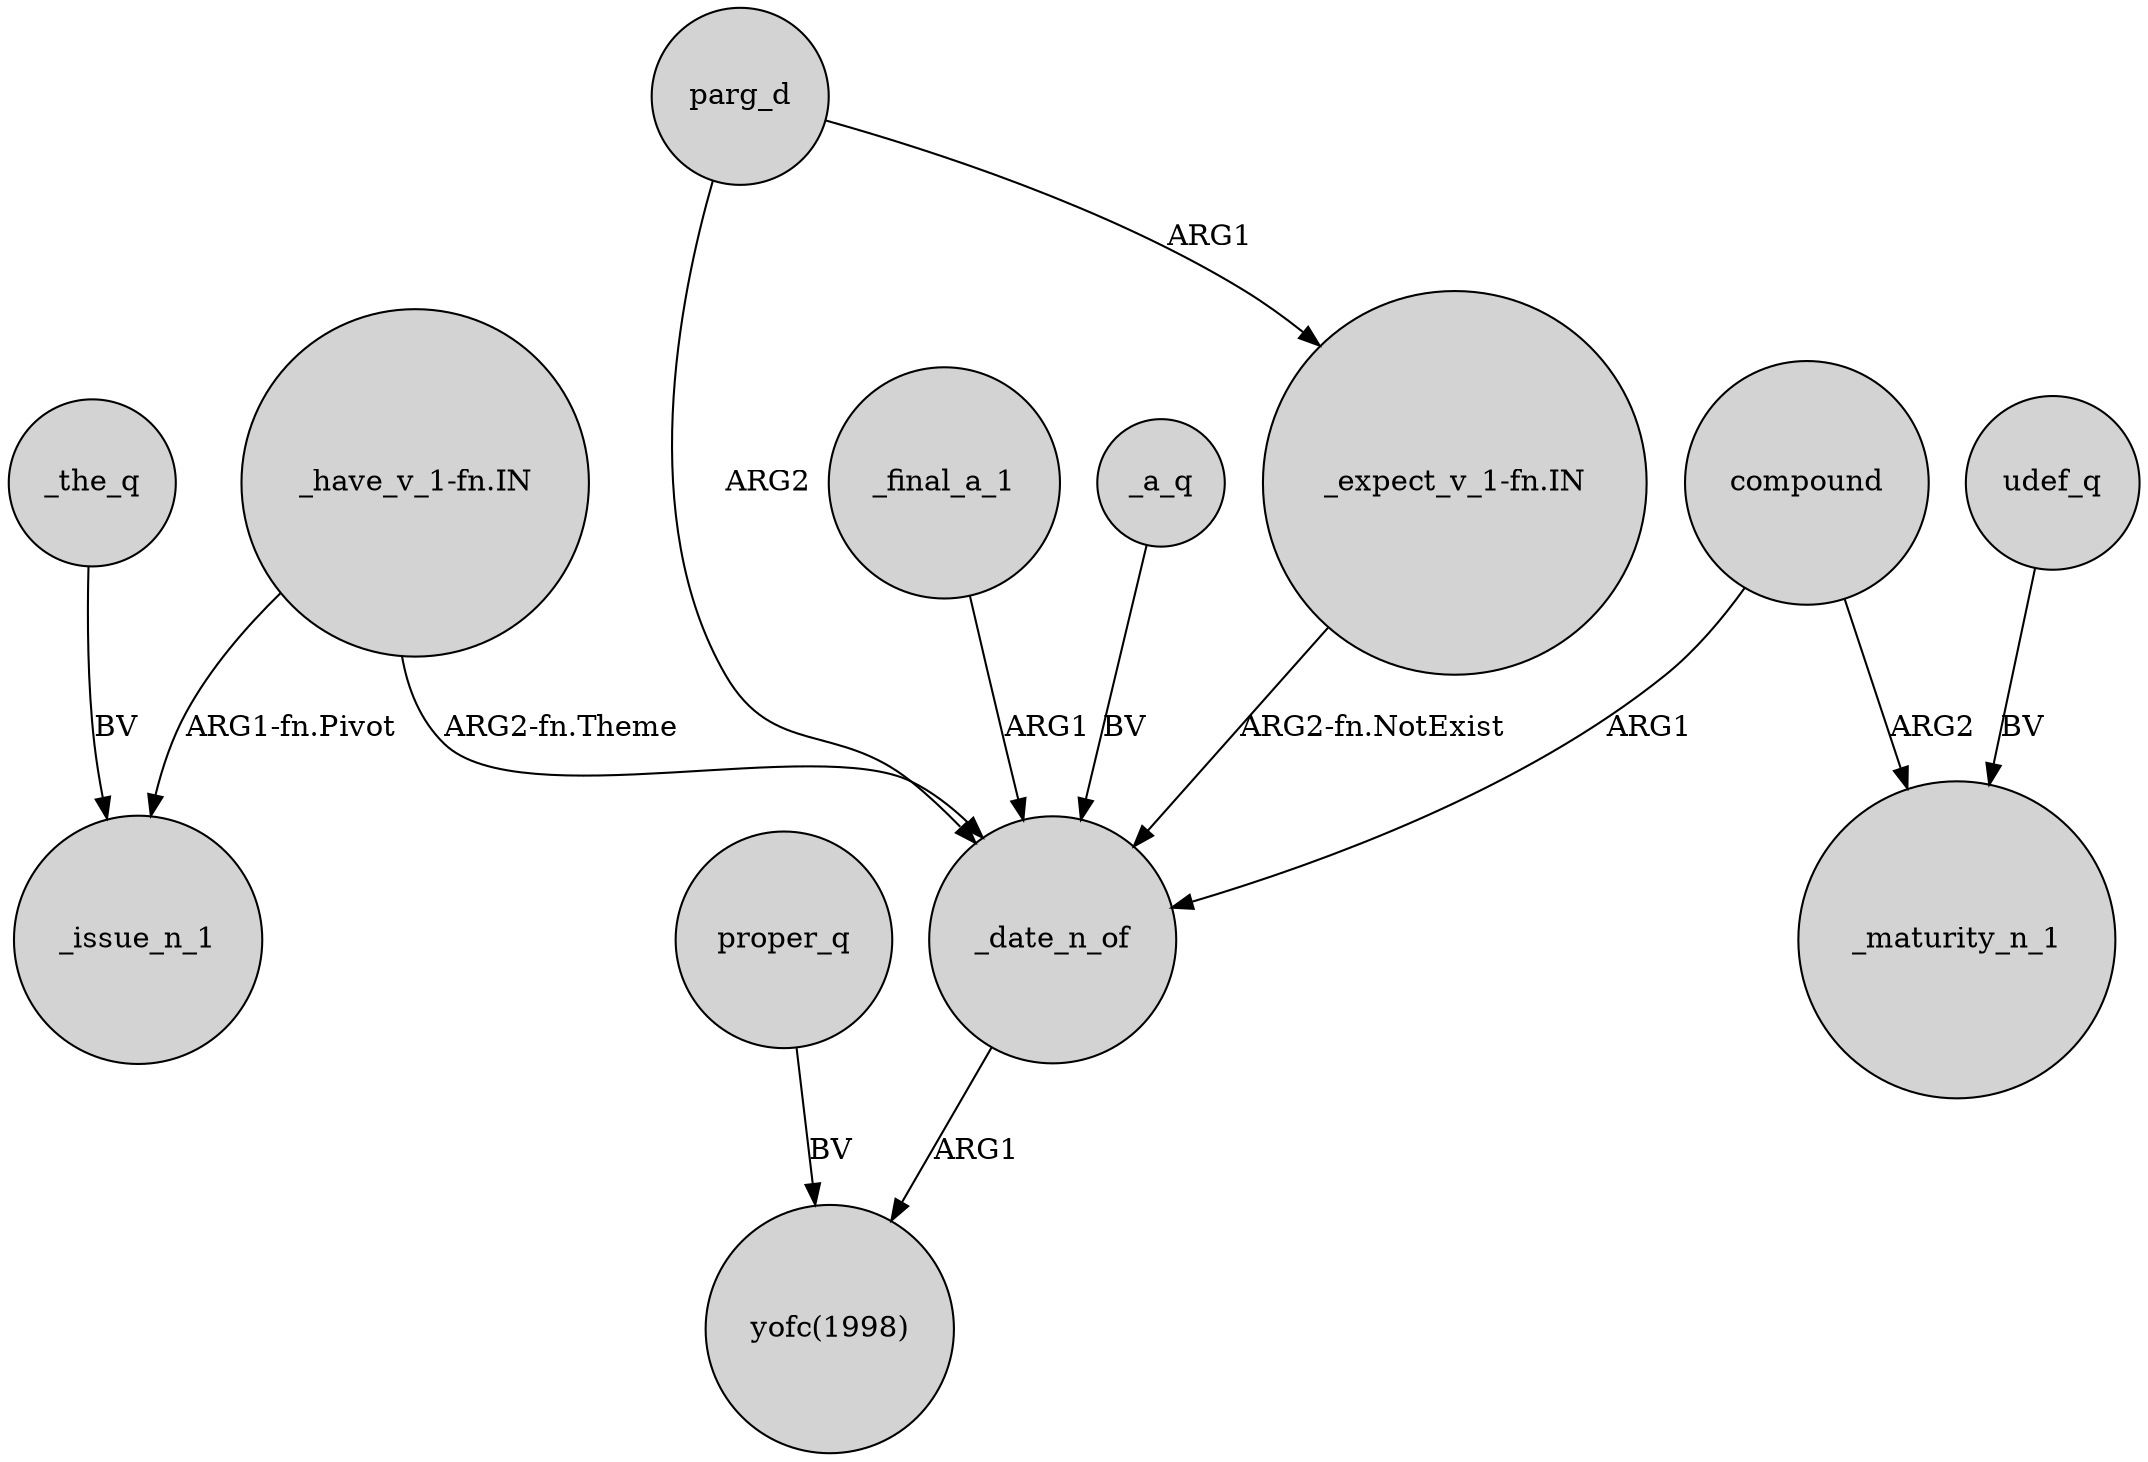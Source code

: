 digraph {
	node [shape=circle style=filled]
	"_have_v_1-fn.IN" -> _issue_n_1 [label="ARG1-fn.Pivot"]
	proper_q -> "yofc(1998)" [label=BV]
	_a_q -> _date_n_of [label=BV]
	"_have_v_1-fn.IN" -> _date_n_of [label="ARG2-fn.Theme"]
	"_expect_v_1-fn.IN" -> _date_n_of [label="ARG2-fn.NotExist"]
	compound -> _date_n_of [label=ARG1]
	_the_q -> _issue_n_1 [label=BV]
	udef_q -> _maturity_n_1 [label=BV]
	parg_d -> "_expect_v_1-fn.IN" [label=ARG1]
	_date_n_of -> "yofc(1998)" [label=ARG1]
	_final_a_1 -> _date_n_of [label=ARG1]
	parg_d -> _date_n_of [label=ARG2]
	compound -> _maturity_n_1 [label=ARG2]
}
